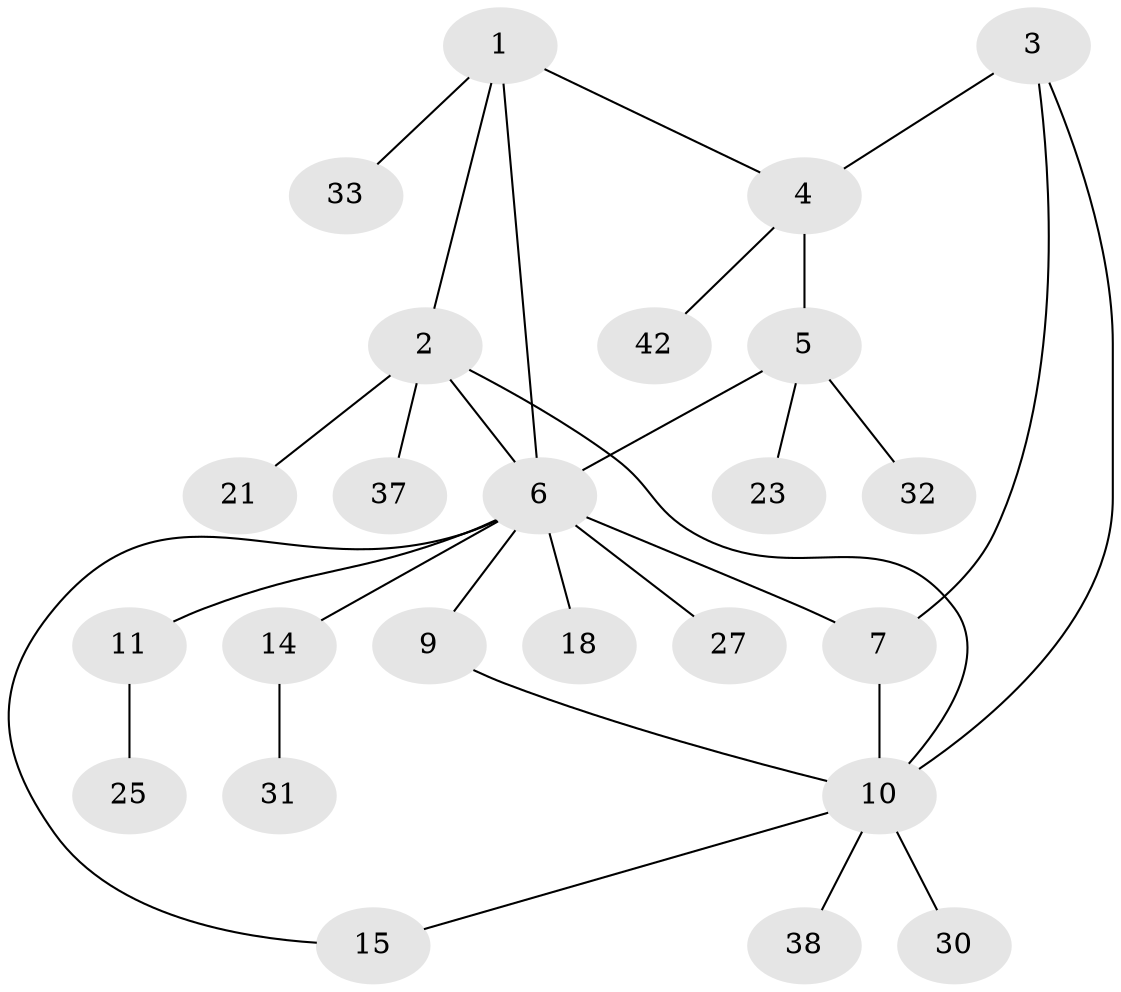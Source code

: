 // original degree distribution, {6: 0.0625, 5: 0.041666666666666664, 9: 0.020833333333333332, 4: 0.020833333333333332, 7: 0.020833333333333332, 2: 0.14583333333333334, 8: 0.020833333333333332, 3: 0.10416666666666667, 1: 0.5625}
// Generated by graph-tools (version 1.1) at 2025/16/03/09/25 04:16:08]
// undirected, 24 vertices, 30 edges
graph export_dot {
graph [start="1"]
  node [color=gray90,style=filled];
  1 [super="+17+20"];
  2;
  3 [super="+34+28+43+44+36+19"];
  4 [super="+12"];
  5 [super="+13+24"];
  6 [super="+8+48"];
  7;
  9;
  10 [super="+29"];
  11 [super="+45"];
  14 [super="+22+16"];
  15 [super="+39+35"];
  18;
  21 [super="+26"];
  23;
  25;
  27;
  30;
  31;
  32;
  33;
  37;
  38;
  42;
  1 -- 2;
  1 -- 4;
  1 -- 6;
  1 -- 33;
  2 -- 10;
  2 -- 21;
  2 -- 37;
  2 -- 6;
  3 -- 4;
  3 -- 7 [weight=2];
  3 -- 10;
  4 -- 5 [weight=2];
  4 -- 42;
  5 -- 6;
  5 -- 32;
  5 -- 23;
  6 -- 9;
  6 -- 18;
  6 -- 7;
  6 -- 11;
  6 -- 27;
  6 -- 14;
  6 -- 15;
  7 -- 10;
  9 -- 10;
  10 -- 15;
  10 -- 30;
  10 -- 38;
  11 -- 25;
  14 -- 31;
}
